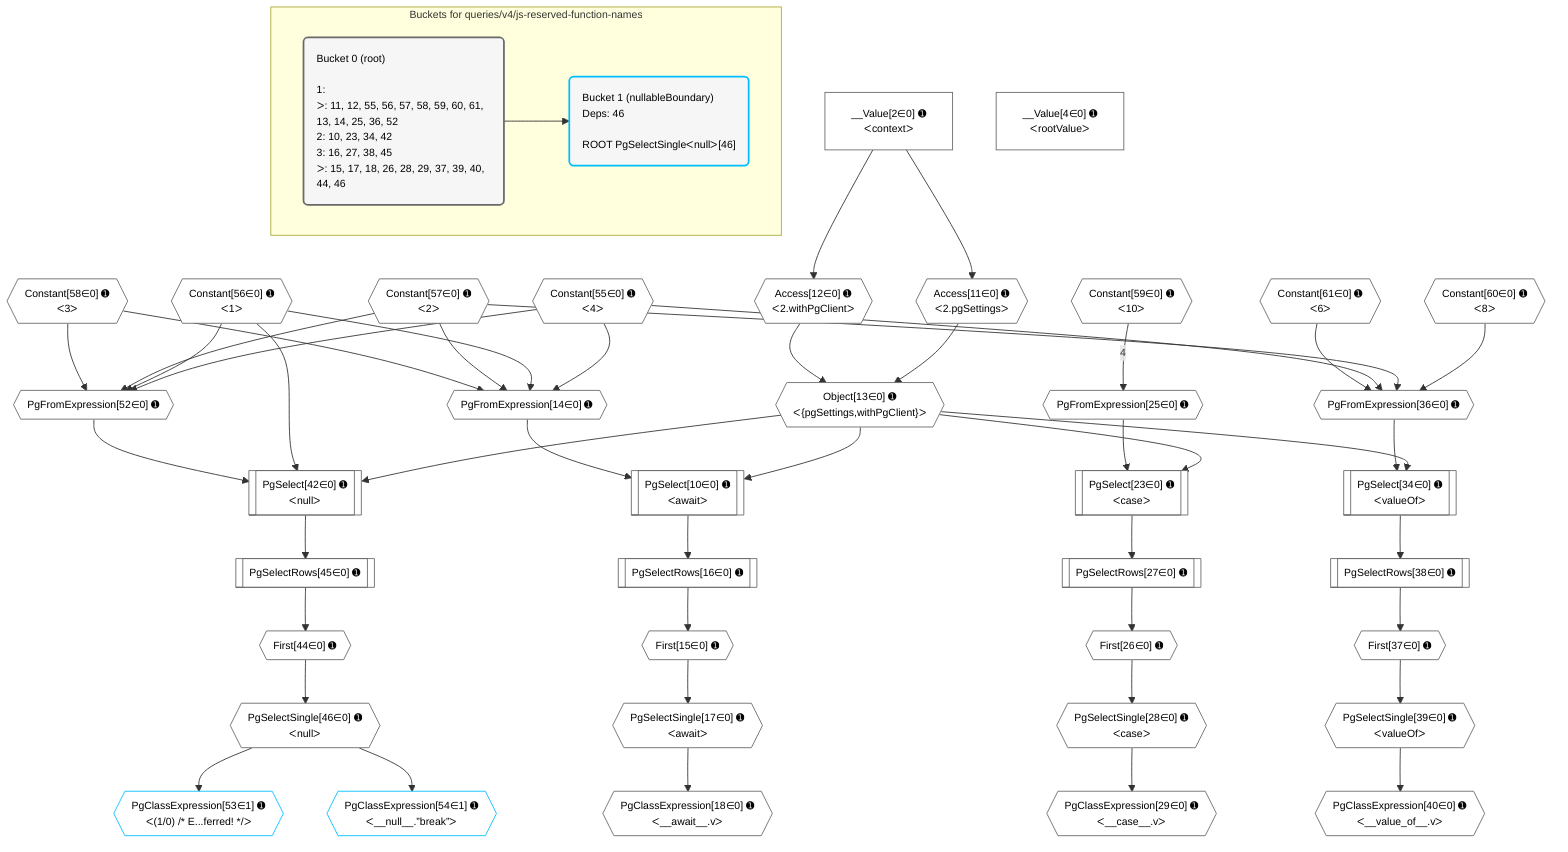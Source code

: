 %%{init: {'themeVariables': { 'fontSize': '12px'}}}%%
graph TD
    classDef path fill:#eee,stroke:#000,color:#000
    classDef plan fill:#fff,stroke-width:1px,color:#000
    classDef itemplan fill:#fff,stroke-width:2px,color:#000
    classDef unbatchedplan fill:#dff,stroke-width:1px,color:#000
    classDef sideeffectplan fill:#fcc,stroke-width:2px,color:#000
    classDef bucket fill:#f6f6f6,color:#000,stroke-width:2px,text-align:left

    subgraph "Buckets for queries/v4/js-reserved-function-names"
    Bucket0("Bucket 0 (root)<br /><br />1: <br />ᐳ: 11, 12, 55, 56, 57, 58, 59, 60, 61, 13, 14, 25, 36, 52<br />2: 10, 23, 34, 42<br />3: 16, 27, 38, 45<br />ᐳ: 15, 17, 18, 26, 28, 29, 37, 39, 40, 44, 46"):::bucket
    Bucket1("Bucket 1 (nullableBoundary)<br />Deps: 46<br /><br />ROOT PgSelectSingleᐸnullᐳ[46]"):::bucket
    end
    Bucket0 --> Bucket1

    %% plan dependencies
    PgFromExpression14{{"PgFromExpression[14∈0] ➊"}}:::plan
    Constant55{{"Constant[55∈0] ➊<br />ᐸ4ᐳ"}}:::plan
    Constant56{{"Constant[56∈0] ➊<br />ᐸ1ᐳ"}}:::plan
    Constant57{{"Constant[57∈0] ➊<br />ᐸ2ᐳ"}}:::plan
    Constant58{{"Constant[58∈0] ➊<br />ᐸ3ᐳ"}}:::plan
    Constant55 & Constant56 & Constant57 & Constant58 --> PgFromExpression14
    PgFromExpression25{{"PgFromExpression[25∈0] ➊"}}:::plan
    Constant59{{"Constant[59∈0] ➊<br />ᐸ10ᐳ"}}:::plan
    Constant59 -- 4 --> PgFromExpression25
    PgFromExpression36{{"PgFromExpression[36∈0] ➊"}}:::plan
    Constant60{{"Constant[60∈0] ➊<br />ᐸ8ᐳ"}}:::plan
    Constant61{{"Constant[61∈0] ➊<br />ᐸ6ᐳ"}}:::plan
    Constant60 & Constant57 & Constant55 & Constant61 --> PgFromExpression36
    PgFromExpression52{{"PgFromExpression[52∈0] ➊"}}:::plan
    Constant55 & Constant56 & Constant57 & Constant58 --> PgFromExpression52
    PgSelect42[["PgSelect[42∈0] ➊<br />ᐸnullᐳ"]]:::plan
    Object13{{"Object[13∈0] ➊<br />ᐸ{pgSettings,withPgClient}ᐳ"}}:::plan
    Object13 & Constant56 & PgFromExpression52 --> PgSelect42
    PgSelect10[["PgSelect[10∈0] ➊<br />ᐸawaitᐳ"]]:::plan
    Object13 & PgFromExpression14 --> PgSelect10
    Access11{{"Access[11∈0] ➊<br />ᐸ2.pgSettingsᐳ"}}:::plan
    Access12{{"Access[12∈0] ➊<br />ᐸ2.withPgClientᐳ"}}:::plan
    Access11 & Access12 --> Object13
    PgSelect23[["PgSelect[23∈0] ➊<br />ᐸcaseᐳ"]]:::plan
    Object13 & PgFromExpression25 --> PgSelect23
    PgSelect34[["PgSelect[34∈0] ➊<br />ᐸvalueOfᐳ"]]:::plan
    Object13 & PgFromExpression36 --> PgSelect34
    __Value2["__Value[2∈0] ➊<br />ᐸcontextᐳ"]:::plan
    __Value2 --> Access11
    __Value2 --> Access12
    First15{{"First[15∈0] ➊"}}:::plan
    PgSelectRows16[["PgSelectRows[16∈0] ➊"]]:::plan
    PgSelectRows16 --> First15
    PgSelect10 --> PgSelectRows16
    PgSelectSingle17{{"PgSelectSingle[17∈0] ➊<br />ᐸawaitᐳ"}}:::plan
    First15 --> PgSelectSingle17
    PgClassExpression18{{"PgClassExpression[18∈0] ➊<br />ᐸ__await__.vᐳ"}}:::plan
    PgSelectSingle17 --> PgClassExpression18
    First26{{"First[26∈0] ➊"}}:::plan
    PgSelectRows27[["PgSelectRows[27∈0] ➊"]]:::plan
    PgSelectRows27 --> First26
    PgSelect23 --> PgSelectRows27
    PgSelectSingle28{{"PgSelectSingle[28∈0] ➊<br />ᐸcaseᐳ"}}:::plan
    First26 --> PgSelectSingle28
    PgClassExpression29{{"PgClassExpression[29∈0] ➊<br />ᐸ__case__.vᐳ"}}:::plan
    PgSelectSingle28 --> PgClassExpression29
    First37{{"First[37∈0] ➊"}}:::plan
    PgSelectRows38[["PgSelectRows[38∈0] ➊"]]:::plan
    PgSelectRows38 --> First37
    PgSelect34 --> PgSelectRows38
    PgSelectSingle39{{"PgSelectSingle[39∈0] ➊<br />ᐸvalueOfᐳ"}}:::plan
    First37 --> PgSelectSingle39
    PgClassExpression40{{"PgClassExpression[40∈0] ➊<br />ᐸ__value_of__.vᐳ"}}:::plan
    PgSelectSingle39 --> PgClassExpression40
    First44{{"First[44∈0] ➊"}}:::plan
    PgSelectRows45[["PgSelectRows[45∈0] ➊"]]:::plan
    PgSelectRows45 --> First44
    PgSelect42 --> PgSelectRows45
    PgSelectSingle46{{"PgSelectSingle[46∈0] ➊<br />ᐸnullᐳ"}}:::plan
    First44 --> PgSelectSingle46
    __Value4["__Value[4∈0] ➊<br />ᐸrootValueᐳ"]:::plan
    PgClassExpression53{{"PgClassExpression[53∈1] ➊<br />ᐸ(1/0) /* E...ferred! */ᐳ"}}:::plan
    PgSelectSingle46 --> PgClassExpression53
    PgClassExpression54{{"PgClassExpression[54∈1] ➊<br />ᐸ__null__.”break”ᐳ"}}:::plan
    PgSelectSingle46 --> PgClassExpression54

    %% define steps
    classDef bucket0 stroke:#696969
    class Bucket0,__Value2,__Value4,PgSelect10,Access11,Access12,Object13,PgFromExpression14,First15,PgSelectRows16,PgSelectSingle17,PgClassExpression18,PgSelect23,PgFromExpression25,First26,PgSelectRows27,PgSelectSingle28,PgClassExpression29,PgSelect34,PgFromExpression36,First37,PgSelectRows38,PgSelectSingle39,PgClassExpression40,PgSelect42,First44,PgSelectRows45,PgSelectSingle46,PgFromExpression52,Constant55,Constant56,Constant57,Constant58,Constant59,Constant60,Constant61 bucket0
    classDef bucket1 stroke:#00bfff
    class Bucket1,PgClassExpression53,PgClassExpression54 bucket1